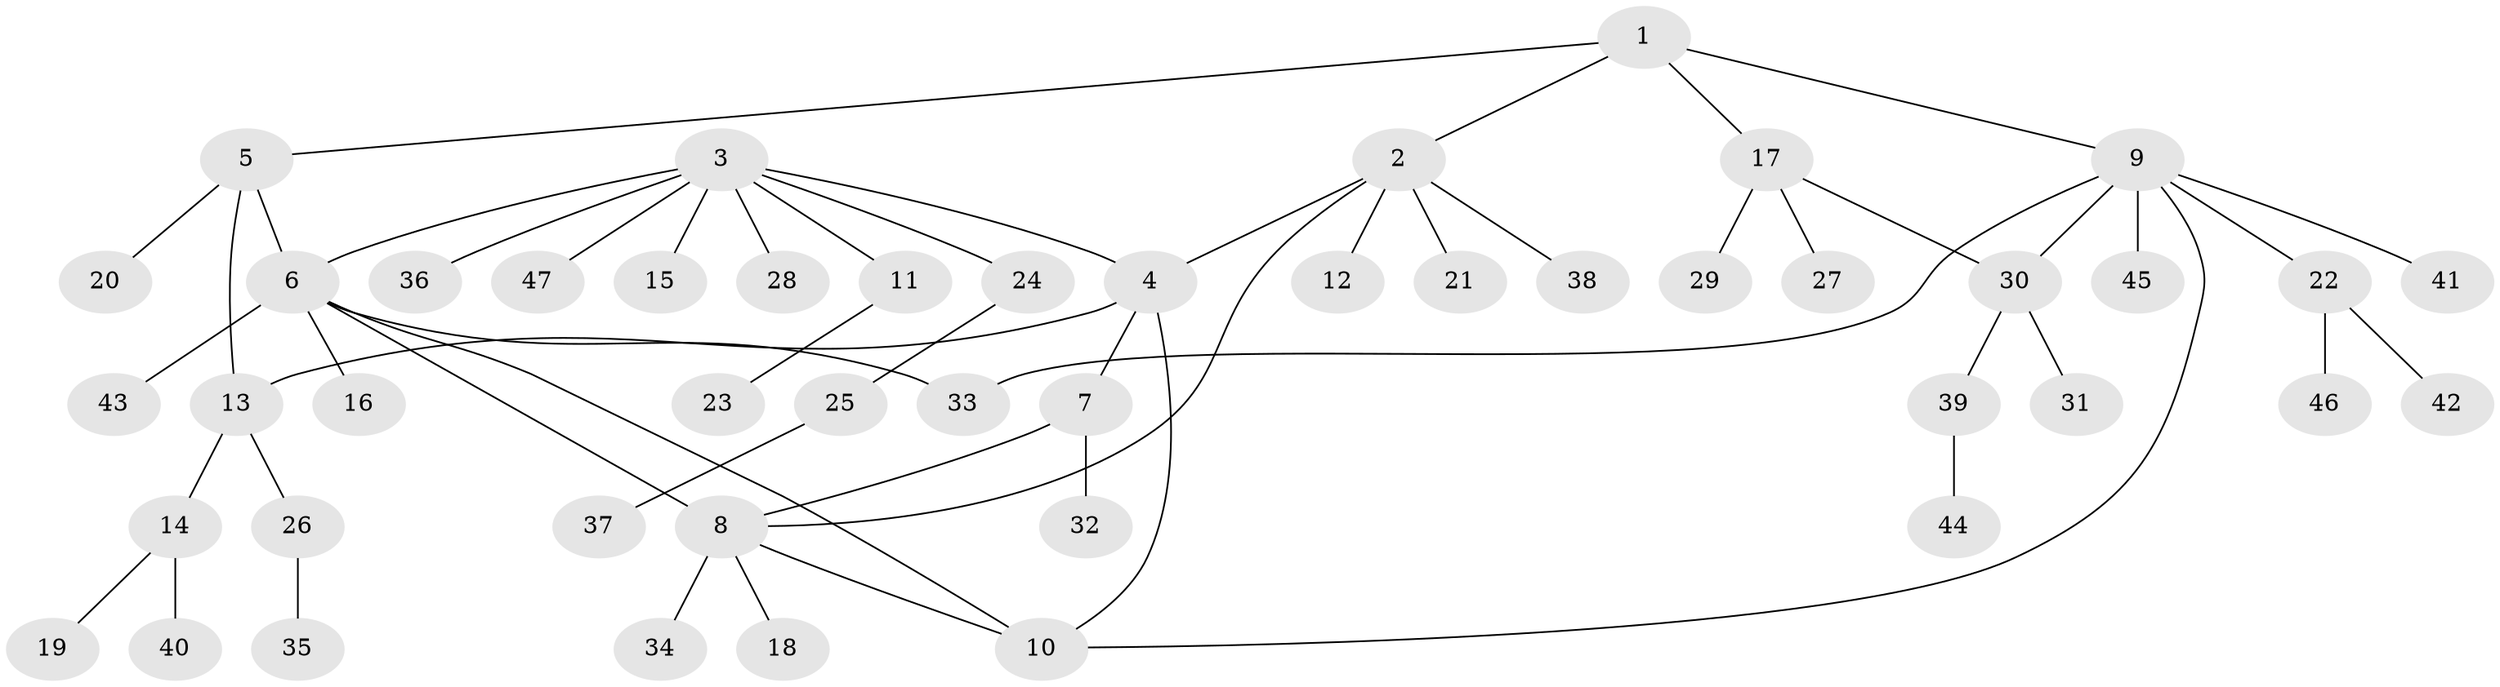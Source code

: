 // Generated by graph-tools (version 1.1) at 2025/50/03/09/25 03:50:41]
// undirected, 47 vertices, 55 edges
graph export_dot {
graph [start="1"]
  node [color=gray90,style=filled];
  1;
  2;
  3;
  4;
  5;
  6;
  7;
  8;
  9;
  10;
  11;
  12;
  13;
  14;
  15;
  16;
  17;
  18;
  19;
  20;
  21;
  22;
  23;
  24;
  25;
  26;
  27;
  28;
  29;
  30;
  31;
  32;
  33;
  34;
  35;
  36;
  37;
  38;
  39;
  40;
  41;
  42;
  43;
  44;
  45;
  46;
  47;
  1 -- 2;
  1 -- 5;
  1 -- 9;
  1 -- 17;
  2 -- 4;
  2 -- 8;
  2 -- 12;
  2 -- 21;
  2 -- 38;
  3 -- 4;
  3 -- 6;
  3 -- 11;
  3 -- 15;
  3 -- 24;
  3 -- 28;
  3 -- 36;
  3 -- 47;
  4 -- 7;
  4 -- 10;
  4 -- 13;
  5 -- 6;
  5 -- 13;
  5 -- 20;
  6 -- 8;
  6 -- 10;
  6 -- 16;
  6 -- 33;
  6 -- 43;
  7 -- 8;
  7 -- 32;
  8 -- 10;
  8 -- 18;
  8 -- 34;
  9 -- 10;
  9 -- 22;
  9 -- 30;
  9 -- 33;
  9 -- 41;
  9 -- 45;
  11 -- 23;
  13 -- 14;
  13 -- 26;
  14 -- 19;
  14 -- 40;
  17 -- 27;
  17 -- 29;
  17 -- 30;
  22 -- 42;
  22 -- 46;
  24 -- 25;
  25 -- 37;
  26 -- 35;
  30 -- 31;
  30 -- 39;
  39 -- 44;
}
